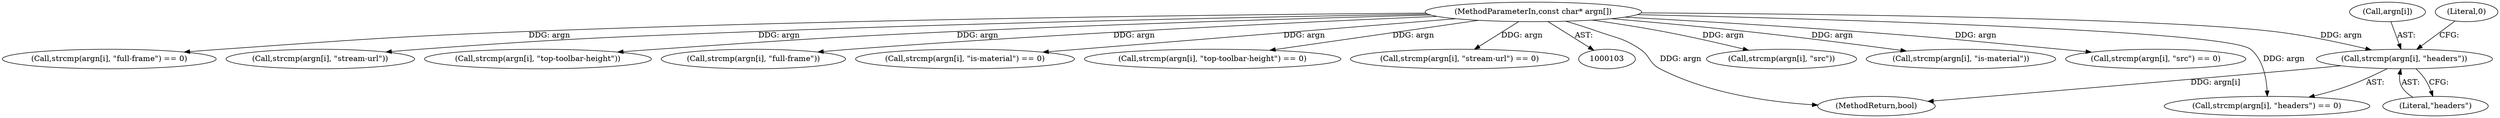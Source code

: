 digraph "0_Chrome_fff450abc4e2fb330ba700547a8e6a7b0fb90a6e@API" {
"1000248" [label="(Call,strcmp(argn[i], \"headers\"))"];
"1000105" [label="(MethodParameterIn,const char* argn[])"];
"1000220" [label="(Call,strcmp(argn[i], \"src\"))"];
"1000262" [label="(Call,strcmp(argn[i], \"is-material\"))"];
"1000219" [label="(Call,strcmp(argn[i], \"src\") == 0)"];
"1000155" [label="(Call,strcmp(argn[i], \"full-frame\") == 0)"];
"1000234" [label="(Call,strcmp(argn[i], \"stream-url\"))"];
"1000247" [label="(Call,strcmp(argn[i], \"headers\") == 0)"];
"1000105" [label="(MethodParameterIn,const char* argn[])"];
"1000274" [label="(Call,strcmp(argn[i], \"top-toolbar-height\"))"];
"1000253" [label="(Literal,0)"];
"1000252" [label="(Literal,\"headers\")"];
"1000249" [label="(Call,argn[i])"];
"1000156" [label="(Call,strcmp(argn[i], \"full-frame\"))"];
"1000261" [label="(Call,strcmp(argn[i], \"is-material\") == 0)"];
"1000273" [label="(Call,strcmp(argn[i], \"top-toolbar-height\") == 0)"];
"1000233" [label="(Call,strcmp(argn[i], \"stream-url\") == 0)"];
"1000320" [label="(MethodReturn,bool)"];
"1000248" [label="(Call,strcmp(argn[i], \"headers\"))"];
"1000248" -> "1000247"  [label="AST: "];
"1000248" -> "1000252"  [label="CFG: "];
"1000249" -> "1000248"  [label="AST: "];
"1000252" -> "1000248"  [label="AST: "];
"1000253" -> "1000248"  [label="CFG: "];
"1000248" -> "1000320"  [label="DDG: argn[i]"];
"1000105" -> "1000248"  [label="DDG: argn"];
"1000105" -> "1000103"  [label="AST: "];
"1000105" -> "1000320"  [label="DDG: argn"];
"1000105" -> "1000155"  [label="DDG: argn"];
"1000105" -> "1000156"  [label="DDG: argn"];
"1000105" -> "1000219"  [label="DDG: argn"];
"1000105" -> "1000220"  [label="DDG: argn"];
"1000105" -> "1000233"  [label="DDG: argn"];
"1000105" -> "1000234"  [label="DDG: argn"];
"1000105" -> "1000247"  [label="DDG: argn"];
"1000105" -> "1000261"  [label="DDG: argn"];
"1000105" -> "1000262"  [label="DDG: argn"];
"1000105" -> "1000273"  [label="DDG: argn"];
"1000105" -> "1000274"  [label="DDG: argn"];
}
